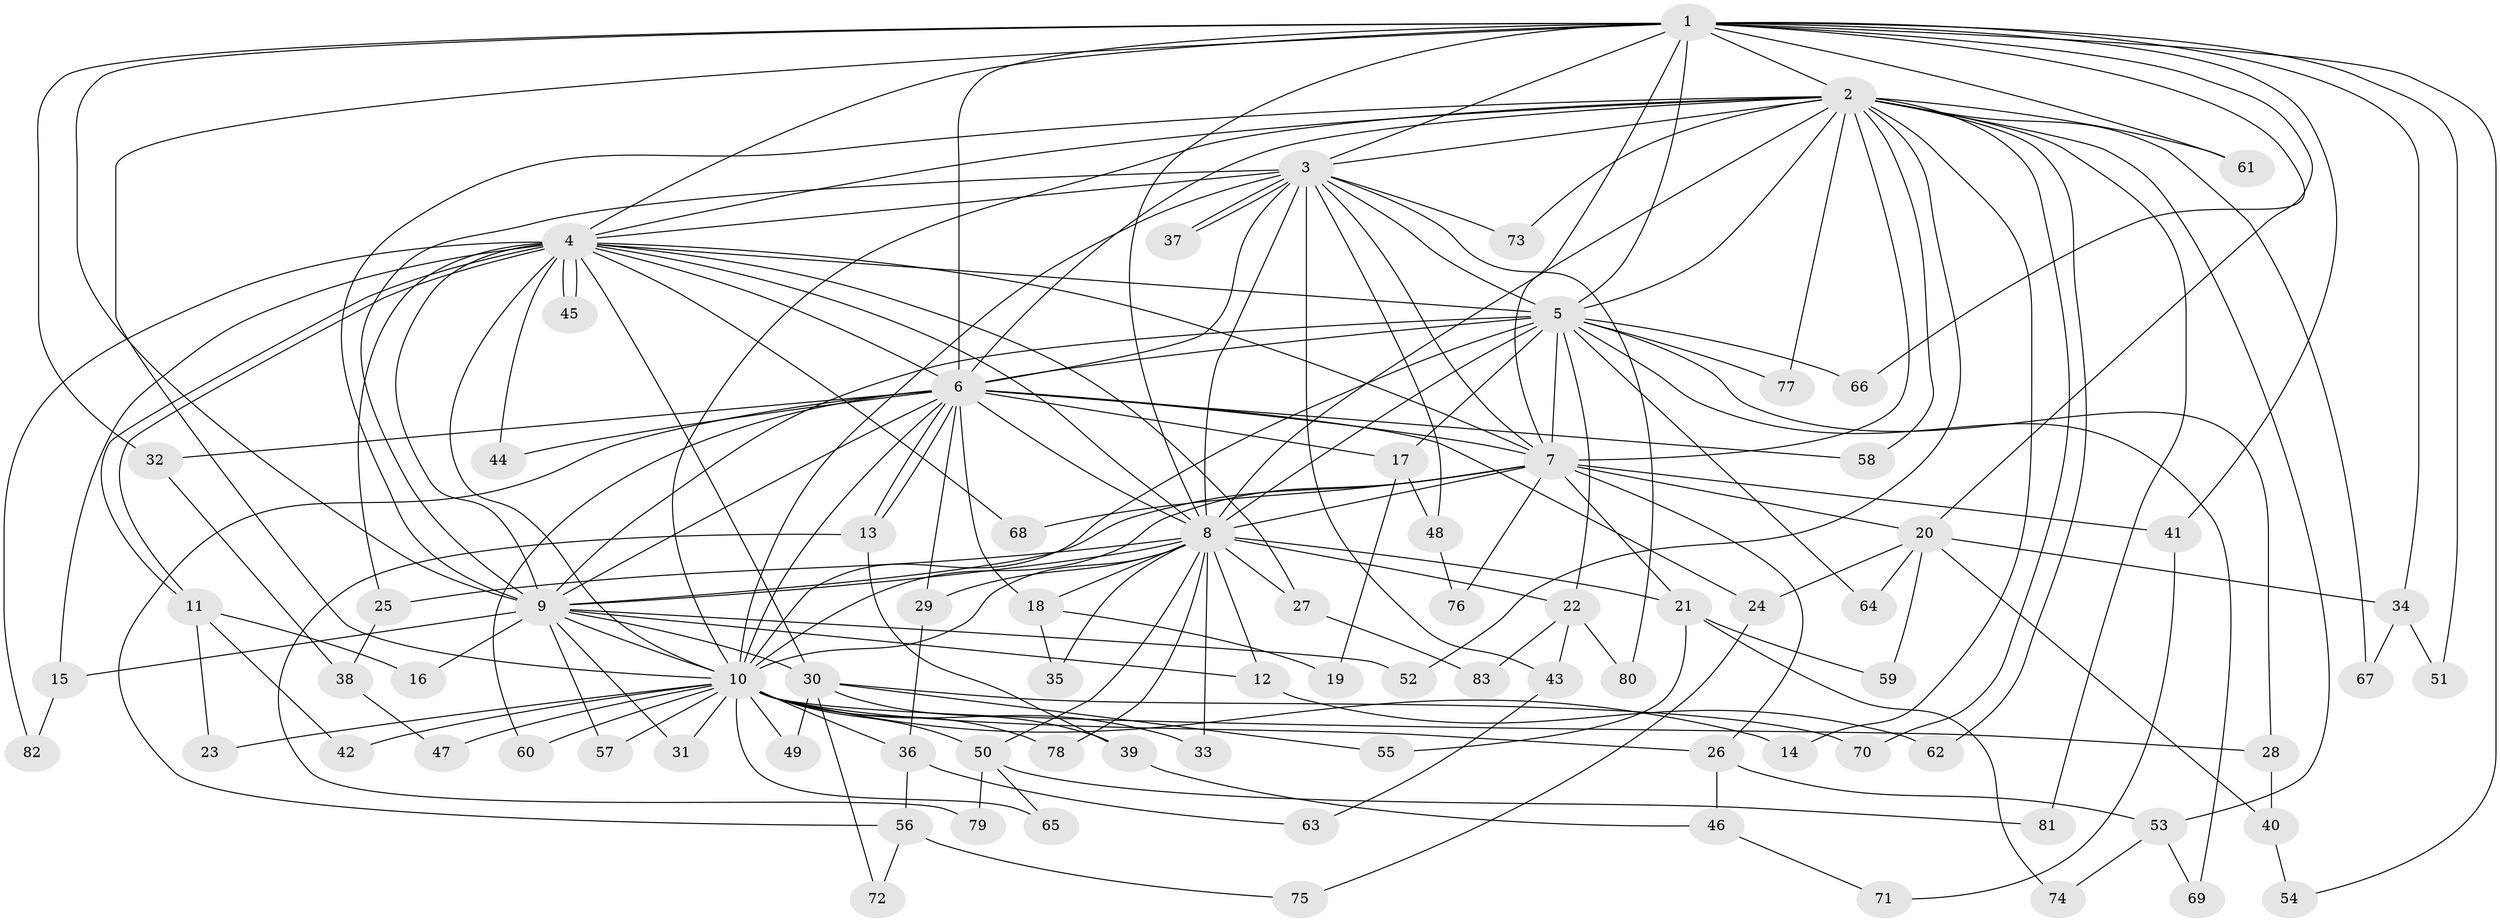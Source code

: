 // coarse degree distribution, {14: 0.08823529411764706, 3: 0.2647058823529412, 2: 0.08823529411764706, 4: 0.17647058823529413, 15: 0.058823529411764705, 5: 0.08823529411764706, 13: 0.08823529411764706, 7: 0.029411764705882353, 1: 0.058823529411764705, 6: 0.029411764705882353, 12: 0.029411764705882353}
// Generated by graph-tools (version 1.1) at 2025/36/03/04/25 23:36:28]
// undirected, 83 vertices, 191 edges
graph export_dot {
  node [color=gray90,style=filled];
  1;
  2;
  3;
  4;
  5;
  6;
  7;
  8;
  9;
  10;
  11;
  12;
  13;
  14;
  15;
  16;
  17;
  18;
  19;
  20;
  21;
  22;
  23;
  24;
  25;
  26;
  27;
  28;
  29;
  30;
  31;
  32;
  33;
  34;
  35;
  36;
  37;
  38;
  39;
  40;
  41;
  42;
  43;
  44;
  45;
  46;
  47;
  48;
  49;
  50;
  51;
  52;
  53;
  54;
  55;
  56;
  57;
  58;
  59;
  60;
  61;
  62;
  63;
  64;
  65;
  66;
  67;
  68;
  69;
  70;
  71;
  72;
  73;
  74;
  75;
  76;
  77;
  78;
  79;
  80;
  81;
  82;
  83;
  1 -- 2;
  1 -- 3;
  1 -- 4;
  1 -- 5;
  1 -- 6;
  1 -- 7;
  1 -- 8;
  1 -- 9;
  1 -- 10;
  1 -- 20;
  1 -- 32;
  1 -- 34;
  1 -- 41;
  1 -- 51;
  1 -- 54;
  1 -- 61;
  1 -- 66;
  2 -- 3;
  2 -- 4;
  2 -- 5;
  2 -- 6;
  2 -- 7;
  2 -- 8;
  2 -- 9;
  2 -- 10;
  2 -- 14;
  2 -- 52;
  2 -- 53;
  2 -- 58;
  2 -- 61;
  2 -- 62;
  2 -- 67;
  2 -- 70;
  2 -- 73;
  2 -- 77;
  2 -- 81;
  3 -- 4;
  3 -- 5;
  3 -- 6;
  3 -- 7;
  3 -- 8;
  3 -- 9;
  3 -- 10;
  3 -- 37;
  3 -- 37;
  3 -- 43;
  3 -- 48;
  3 -- 73;
  3 -- 80;
  4 -- 5;
  4 -- 6;
  4 -- 7;
  4 -- 8;
  4 -- 9;
  4 -- 10;
  4 -- 11;
  4 -- 11;
  4 -- 15;
  4 -- 25;
  4 -- 27;
  4 -- 30;
  4 -- 44;
  4 -- 45;
  4 -- 45;
  4 -- 68;
  4 -- 82;
  5 -- 6;
  5 -- 7;
  5 -- 8;
  5 -- 9;
  5 -- 10;
  5 -- 17;
  5 -- 22;
  5 -- 28;
  5 -- 64;
  5 -- 66;
  5 -- 69;
  5 -- 77;
  6 -- 7;
  6 -- 8;
  6 -- 9;
  6 -- 10;
  6 -- 13;
  6 -- 13;
  6 -- 17;
  6 -- 18;
  6 -- 24;
  6 -- 29;
  6 -- 32;
  6 -- 44;
  6 -- 56;
  6 -- 58;
  6 -- 60;
  7 -- 8;
  7 -- 9;
  7 -- 10;
  7 -- 20;
  7 -- 21;
  7 -- 26;
  7 -- 41;
  7 -- 68;
  7 -- 76;
  8 -- 9;
  8 -- 10;
  8 -- 12;
  8 -- 18;
  8 -- 21;
  8 -- 22;
  8 -- 25;
  8 -- 27;
  8 -- 29;
  8 -- 33;
  8 -- 35;
  8 -- 50;
  8 -- 78;
  9 -- 10;
  9 -- 12;
  9 -- 15;
  9 -- 16;
  9 -- 30;
  9 -- 31;
  9 -- 52;
  9 -- 57;
  10 -- 14;
  10 -- 23;
  10 -- 26;
  10 -- 28;
  10 -- 31;
  10 -- 33;
  10 -- 36;
  10 -- 42;
  10 -- 47;
  10 -- 49;
  10 -- 50;
  10 -- 57;
  10 -- 60;
  10 -- 65;
  10 -- 78;
  11 -- 16;
  11 -- 23;
  11 -- 42;
  12 -- 62;
  13 -- 39;
  13 -- 79;
  15 -- 82;
  17 -- 19;
  17 -- 48;
  18 -- 19;
  18 -- 35;
  20 -- 24;
  20 -- 34;
  20 -- 40;
  20 -- 59;
  20 -- 64;
  21 -- 55;
  21 -- 59;
  21 -- 74;
  22 -- 43;
  22 -- 80;
  22 -- 83;
  24 -- 75;
  25 -- 38;
  26 -- 46;
  26 -- 53;
  27 -- 83;
  28 -- 40;
  29 -- 36;
  30 -- 39;
  30 -- 49;
  30 -- 55;
  30 -- 70;
  30 -- 72;
  32 -- 38;
  34 -- 51;
  34 -- 67;
  36 -- 56;
  36 -- 63;
  38 -- 47;
  39 -- 46;
  40 -- 54;
  41 -- 71;
  43 -- 63;
  46 -- 71;
  48 -- 76;
  50 -- 65;
  50 -- 79;
  50 -- 81;
  53 -- 69;
  53 -- 74;
  56 -- 72;
  56 -- 75;
}
